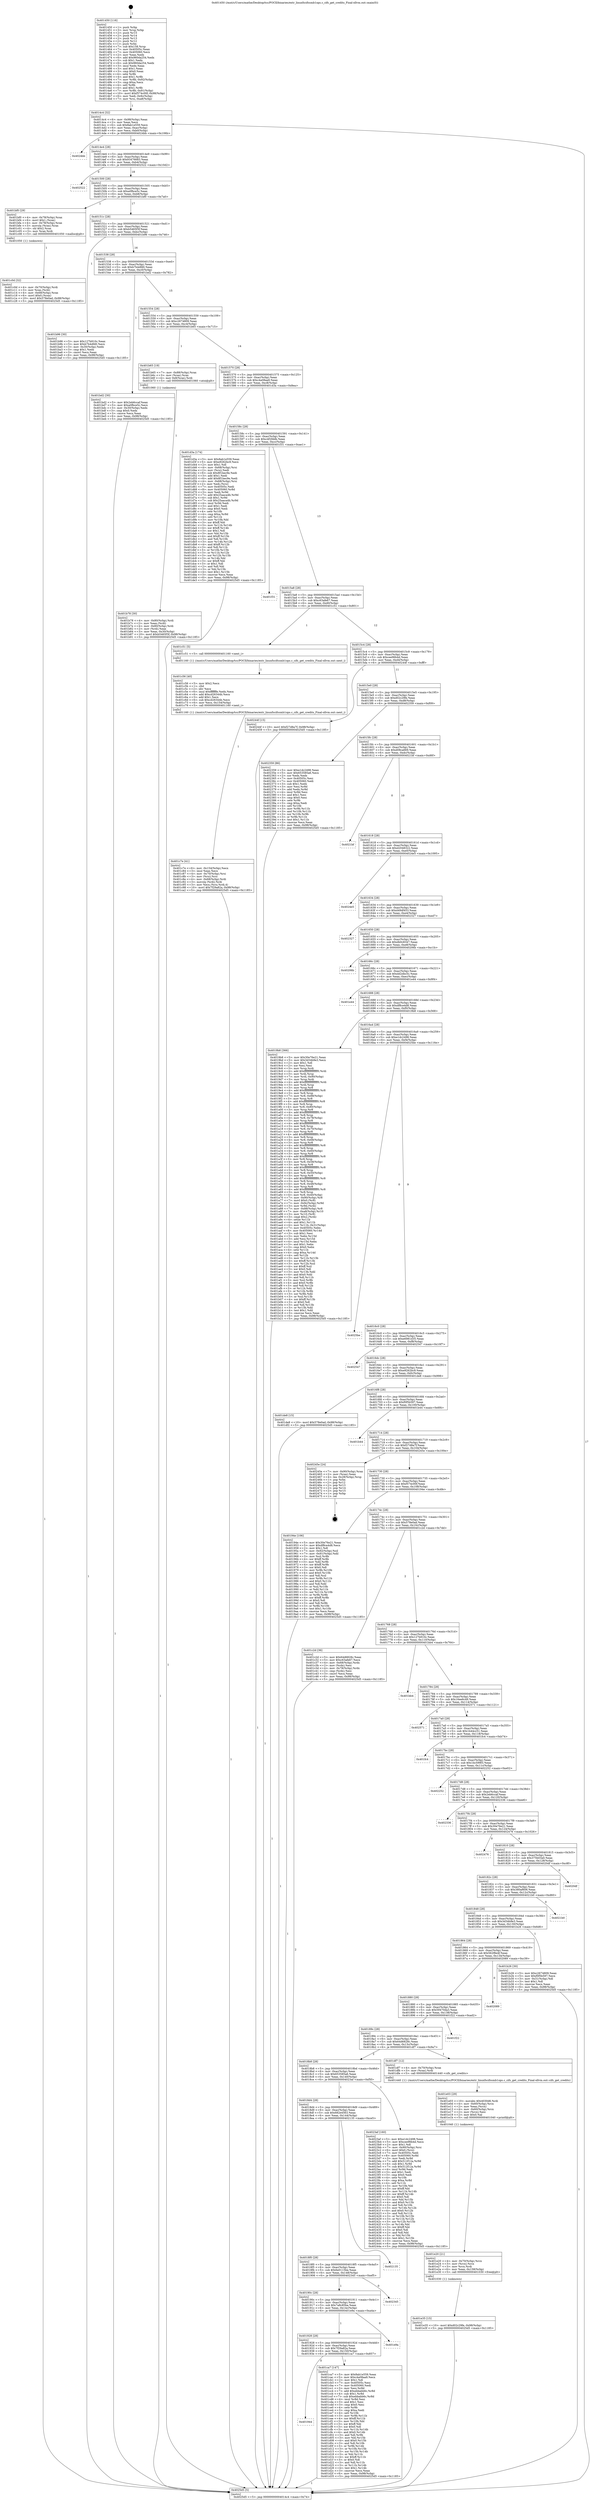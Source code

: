 digraph "0x401450" {
  label = "0x401450 (/mnt/c/Users/mathe/Desktop/tcc/POCII/binaries/extr_linuxfscifssmb1ops.c_cifs_get_credits_Final-ollvm.out::main(0))"
  labelloc = "t"
  node[shape=record]

  Entry [label="",width=0.3,height=0.3,shape=circle,fillcolor=black,style=filled]
  "0x4014c4" [label="{
     0x4014c4 [32]\l
     | [instrs]\l
     &nbsp;&nbsp;0x4014c4 \<+6\>: mov -0x98(%rbp),%eax\l
     &nbsp;&nbsp;0x4014ca \<+2\>: mov %eax,%ecx\l
     &nbsp;&nbsp;0x4014cc \<+6\>: sub $0x8ab1e559,%ecx\l
     &nbsp;&nbsp;0x4014d2 \<+6\>: mov %eax,-0xac(%rbp)\l
     &nbsp;&nbsp;0x4014d8 \<+6\>: mov %ecx,-0xb0(%rbp)\l
     &nbsp;&nbsp;0x4014de \<+6\>: je 00000000004024bb \<main+0x106b\>\l
  }"]
  "0x4024bb" [label="{
     0x4024bb\l
  }", style=dashed]
  "0x4014e4" [label="{
     0x4014e4 [28]\l
     | [instrs]\l
     &nbsp;&nbsp;0x4014e4 \<+5\>: jmp 00000000004014e9 \<main+0x99\>\l
     &nbsp;&nbsp;0x4014e9 \<+6\>: mov -0xac(%rbp),%eax\l
     &nbsp;&nbsp;0x4014ef \<+5\>: sub $0x93476683,%eax\l
     &nbsp;&nbsp;0x4014f4 \<+6\>: mov %eax,-0xb4(%rbp)\l
     &nbsp;&nbsp;0x4014fa \<+6\>: je 0000000000402522 \<main+0x10d2\>\l
  }"]
  Exit [label="",width=0.3,height=0.3,shape=circle,fillcolor=black,style=filled,peripheries=2]
  "0x402522" [label="{
     0x402522\l
  }", style=dashed]
  "0x401500" [label="{
     0x401500 [28]\l
     | [instrs]\l
     &nbsp;&nbsp;0x401500 \<+5\>: jmp 0000000000401505 \<main+0xb5\>\l
     &nbsp;&nbsp;0x401505 \<+6\>: mov -0xac(%rbp),%eax\l
     &nbsp;&nbsp;0x40150b \<+5\>: sub $0xa0fbce5c,%eax\l
     &nbsp;&nbsp;0x401510 \<+6\>: mov %eax,-0xb8(%rbp)\l
     &nbsp;&nbsp;0x401516 \<+6\>: je 0000000000401bf0 \<main+0x7a0\>\l
  }"]
  "0x401e35" [label="{
     0x401e35 [15]\l
     | [instrs]\l
     &nbsp;&nbsp;0x401e35 \<+10\>: movl $0xd02c29fe,-0x98(%rbp)\l
     &nbsp;&nbsp;0x401e3f \<+5\>: jmp 00000000004025d5 \<main+0x1185\>\l
  }"]
  "0x401bf0" [label="{
     0x401bf0 [29]\l
     | [instrs]\l
     &nbsp;&nbsp;0x401bf0 \<+4\>: mov -0x78(%rbp),%rax\l
     &nbsp;&nbsp;0x401bf4 \<+6\>: movl $0x1,(%rax)\l
     &nbsp;&nbsp;0x401bfa \<+4\>: mov -0x78(%rbp),%rax\l
     &nbsp;&nbsp;0x401bfe \<+3\>: movslq (%rax),%rax\l
     &nbsp;&nbsp;0x401c01 \<+4\>: shl $0x2,%rax\l
     &nbsp;&nbsp;0x401c05 \<+3\>: mov %rax,%rdi\l
     &nbsp;&nbsp;0x401c08 \<+5\>: call 0000000000401050 \<malloc@plt\>\l
     | [calls]\l
     &nbsp;&nbsp;0x401050 \{1\} (unknown)\l
  }"]
  "0x40151c" [label="{
     0x40151c [28]\l
     | [instrs]\l
     &nbsp;&nbsp;0x40151c \<+5\>: jmp 0000000000401521 \<main+0xd1\>\l
     &nbsp;&nbsp;0x401521 \<+6\>: mov -0xac(%rbp),%eax\l
     &nbsp;&nbsp;0x401527 \<+5\>: sub $0xb5465f3f,%eax\l
     &nbsp;&nbsp;0x40152c \<+6\>: mov %eax,-0xbc(%rbp)\l
     &nbsp;&nbsp;0x401532 \<+6\>: je 0000000000401b96 \<main+0x746\>\l
  }"]
  "0x401e20" [label="{
     0x401e20 [21]\l
     | [instrs]\l
     &nbsp;&nbsp;0x401e20 \<+4\>: mov -0x70(%rbp),%rcx\l
     &nbsp;&nbsp;0x401e24 \<+3\>: mov (%rcx),%rcx\l
     &nbsp;&nbsp;0x401e27 \<+3\>: mov %rcx,%rdi\l
     &nbsp;&nbsp;0x401e2a \<+6\>: mov %eax,-0x158(%rbp)\l
     &nbsp;&nbsp;0x401e30 \<+5\>: call 0000000000401030 \<free@plt\>\l
     | [calls]\l
     &nbsp;&nbsp;0x401030 \{1\} (unknown)\l
  }"]
  "0x401b96" [label="{
     0x401b96 [30]\l
     | [instrs]\l
     &nbsp;&nbsp;0x401b96 \<+5\>: mov $0x127b910c,%eax\l
     &nbsp;&nbsp;0x401b9b \<+5\>: mov $0xb7b4dfd0,%ecx\l
     &nbsp;&nbsp;0x401ba0 \<+3\>: mov -0x30(%rbp),%edx\l
     &nbsp;&nbsp;0x401ba3 \<+3\>: cmp $0x1,%edx\l
     &nbsp;&nbsp;0x401ba6 \<+3\>: cmovl %ecx,%eax\l
     &nbsp;&nbsp;0x401ba9 \<+6\>: mov %eax,-0x98(%rbp)\l
     &nbsp;&nbsp;0x401baf \<+5\>: jmp 00000000004025d5 \<main+0x1185\>\l
  }"]
  "0x401538" [label="{
     0x401538 [28]\l
     | [instrs]\l
     &nbsp;&nbsp;0x401538 \<+5\>: jmp 000000000040153d \<main+0xed\>\l
     &nbsp;&nbsp;0x40153d \<+6\>: mov -0xac(%rbp),%eax\l
     &nbsp;&nbsp;0x401543 \<+5\>: sub $0xb7b4dfd0,%eax\l
     &nbsp;&nbsp;0x401548 \<+6\>: mov %eax,-0xc0(%rbp)\l
     &nbsp;&nbsp;0x40154e \<+6\>: je 0000000000401bd2 \<main+0x782\>\l
  }"]
  "0x401e03" [label="{
     0x401e03 [29]\l
     | [instrs]\l
     &nbsp;&nbsp;0x401e03 \<+10\>: movabs $0x4030d6,%rdi\l
     &nbsp;&nbsp;0x401e0d \<+4\>: mov -0x60(%rbp),%rcx\l
     &nbsp;&nbsp;0x401e11 \<+2\>: mov %eax,(%rcx)\l
     &nbsp;&nbsp;0x401e13 \<+4\>: mov -0x60(%rbp),%rcx\l
     &nbsp;&nbsp;0x401e17 \<+2\>: mov (%rcx),%esi\l
     &nbsp;&nbsp;0x401e19 \<+2\>: mov $0x0,%al\l
     &nbsp;&nbsp;0x401e1b \<+5\>: call 0000000000401040 \<printf@plt\>\l
     | [calls]\l
     &nbsp;&nbsp;0x401040 \{1\} (unknown)\l
  }"]
  "0x401bd2" [label="{
     0x401bd2 [30]\l
     | [instrs]\l
     &nbsp;&nbsp;0x401bd2 \<+5\>: mov $0x2eb6ccaf,%eax\l
     &nbsp;&nbsp;0x401bd7 \<+5\>: mov $0xa0fbce5c,%ecx\l
     &nbsp;&nbsp;0x401bdc \<+3\>: mov -0x30(%rbp),%edx\l
     &nbsp;&nbsp;0x401bdf \<+3\>: cmp $0x0,%edx\l
     &nbsp;&nbsp;0x401be2 \<+3\>: cmove %ecx,%eax\l
     &nbsp;&nbsp;0x401be5 \<+6\>: mov %eax,-0x98(%rbp)\l
     &nbsp;&nbsp;0x401beb \<+5\>: jmp 00000000004025d5 \<main+0x1185\>\l
  }"]
  "0x401554" [label="{
     0x401554 [28]\l
     | [instrs]\l
     &nbsp;&nbsp;0x401554 \<+5\>: jmp 0000000000401559 \<main+0x109\>\l
     &nbsp;&nbsp;0x401559 \<+6\>: mov -0xac(%rbp),%eax\l
     &nbsp;&nbsp;0x40155f \<+5\>: sub $0xc2674809,%eax\l
     &nbsp;&nbsp;0x401564 \<+6\>: mov %eax,-0xc4(%rbp)\l
     &nbsp;&nbsp;0x40156a \<+6\>: je 0000000000401b65 \<main+0x715\>\l
  }"]
  "0x401944" [label="{
     0x401944\l
  }", style=dashed]
  "0x401b65" [label="{
     0x401b65 [19]\l
     | [instrs]\l
     &nbsp;&nbsp;0x401b65 \<+7\>: mov -0x88(%rbp),%rax\l
     &nbsp;&nbsp;0x401b6c \<+3\>: mov (%rax),%rax\l
     &nbsp;&nbsp;0x401b6f \<+4\>: mov 0x8(%rax),%rdi\l
     &nbsp;&nbsp;0x401b73 \<+5\>: call 0000000000401060 \<atoi@plt\>\l
     | [calls]\l
     &nbsp;&nbsp;0x401060 \{1\} (unknown)\l
  }"]
  "0x401570" [label="{
     0x401570 [28]\l
     | [instrs]\l
     &nbsp;&nbsp;0x401570 \<+5\>: jmp 0000000000401575 \<main+0x125\>\l
     &nbsp;&nbsp;0x401575 \<+6\>: mov -0xac(%rbp),%eax\l
     &nbsp;&nbsp;0x40157b \<+5\>: sub $0xc4a08aa9,%eax\l
     &nbsp;&nbsp;0x401580 \<+6\>: mov %eax,-0xc8(%rbp)\l
     &nbsp;&nbsp;0x401586 \<+6\>: je 0000000000401d3a \<main+0x8ea\>\l
  }"]
  "0x401ca7" [label="{
     0x401ca7 [147]\l
     | [instrs]\l
     &nbsp;&nbsp;0x401ca7 \<+5\>: mov $0x8ab1e559,%eax\l
     &nbsp;&nbsp;0x401cac \<+5\>: mov $0xc4a08aa9,%ecx\l
     &nbsp;&nbsp;0x401cb1 \<+2\>: mov $0x1,%dl\l
     &nbsp;&nbsp;0x401cb3 \<+7\>: mov 0x40505c,%esi\l
     &nbsp;&nbsp;0x401cba \<+7\>: mov 0x405060,%edi\l
     &nbsp;&nbsp;0x401cc1 \<+3\>: mov %esi,%r8d\l
     &nbsp;&nbsp;0x401cc4 \<+7\>: add $0xebbabb6c,%r8d\l
     &nbsp;&nbsp;0x401ccb \<+4\>: sub $0x1,%r8d\l
     &nbsp;&nbsp;0x401ccf \<+7\>: sub $0xebbabb6c,%r8d\l
     &nbsp;&nbsp;0x401cd6 \<+4\>: imul %r8d,%esi\l
     &nbsp;&nbsp;0x401cda \<+3\>: and $0x1,%esi\l
     &nbsp;&nbsp;0x401cdd \<+3\>: cmp $0x0,%esi\l
     &nbsp;&nbsp;0x401ce0 \<+4\>: sete %r9b\l
     &nbsp;&nbsp;0x401ce4 \<+3\>: cmp $0xa,%edi\l
     &nbsp;&nbsp;0x401ce7 \<+4\>: setl %r10b\l
     &nbsp;&nbsp;0x401ceb \<+3\>: mov %r9b,%r11b\l
     &nbsp;&nbsp;0x401cee \<+4\>: xor $0xff,%r11b\l
     &nbsp;&nbsp;0x401cf2 \<+3\>: mov %r10b,%bl\l
     &nbsp;&nbsp;0x401cf5 \<+3\>: xor $0xff,%bl\l
     &nbsp;&nbsp;0x401cf8 \<+3\>: xor $0x0,%dl\l
     &nbsp;&nbsp;0x401cfb \<+3\>: mov %r11b,%r14b\l
     &nbsp;&nbsp;0x401cfe \<+4\>: and $0x0,%r14b\l
     &nbsp;&nbsp;0x401d02 \<+3\>: and %dl,%r9b\l
     &nbsp;&nbsp;0x401d05 \<+3\>: mov %bl,%r15b\l
     &nbsp;&nbsp;0x401d08 \<+4\>: and $0x0,%r15b\l
     &nbsp;&nbsp;0x401d0c \<+3\>: and %dl,%r10b\l
     &nbsp;&nbsp;0x401d0f \<+3\>: or %r9b,%r14b\l
     &nbsp;&nbsp;0x401d12 \<+3\>: or %r10b,%r15b\l
     &nbsp;&nbsp;0x401d15 \<+3\>: xor %r15b,%r14b\l
     &nbsp;&nbsp;0x401d18 \<+3\>: or %bl,%r11b\l
     &nbsp;&nbsp;0x401d1b \<+4\>: xor $0xff,%r11b\l
     &nbsp;&nbsp;0x401d1f \<+3\>: or $0x0,%dl\l
     &nbsp;&nbsp;0x401d22 \<+3\>: and %dl,%r11b\l
     &nbsp;&nbsp;0x401d25 \<+3\>: or %r11b,%r14b\l
     &nbsp;&nbsp;0x401d28 \<+4\>: test $0x1,%r14b\l
     &nbsp;&nbsp;0x401d2c \<+3\>: cmovne %ecx,%eax\l
     &nbsp;&nbsp;0x401d2f \<+6\>: mov %eax,-0x98(%rbp)\l
     &nbsp;&nbsp;0x401d35 \<+5\>: jmp 00000000004025d5 \<main+0x1185\>\l
  }"]
  "0x401d3a" [label="{
     0x401d3a [174]\l
     | [instrs]\l
     &nbsp;&nbsp;0x401d3a \<+5\>: mov $0x8ab1e559,%eax\l
     &nbsp;&nbsp;0x401d3f \<+5\>: mov $0xe9262bc9,%ecx\l
     &nbsp;&nbsp;0x401d44 \<+2\>: mov $0x1,%dl\l
     &nbsp;&nbsp;0x401d46 \<+4\>: mov -0x68(%rbp),%rsi\l
     &nbsp;&nbsp;0x401d4a \<+2\>: mov (%rsi),%edi\l
     &nbsp;&nbsp;0x401d4c \<+6\>: sub $0x8f1bec9e,%edi\l
     &nbsp;&nbsp;0x401d52 \<+3\>: add $0x1,%edi\l
     &nbsp;&nbsp;0x401d55 \<+6\>: add $0x8f1bec9e,%edi\l
     &nbsp;&nbsp;0x401d5b \<+4\>: mov -0x68(%rbp),%rsi\l
     &nbsp;&nbsp;0x401d5f \<+2\>: mov %edi,(%rsi)\l
     &nbsp;&nbsp;0x401d61 \<+7\>: mov 0x40505c,%edi\l
     &nbsp;&nbsp;0x401d68 \<+8\>: mov 0x405060,%r8d\l
     &nbsp;&nbsp;0x401d70 \<+3\>: mov %edi,%r9d\l
     &nbsp;&nbsp;0x401d73 \<+7\>: add $0x25aaca4b,%r9d\l
     &nbsp;&nbsp;0x401d7a \<+4\>: sub $0x1,%r9d\l
     &nbsp;&nbsp;0x401d7e \<+7\>: sub $0x25aaca4b,%r9d\l
     &nbsp;&nbsp;0x401d85 \<+4\>: imul %r9d,%edi\l
     &nbsp;&nbsp;0x401d89 \<+3\>: and $0x1,%edi\l
     &nbsp;&nbsp;0x401d8c \<+3\>: cmp $0x0,%edi\l
     &nbsp;&nbsp;0x401d8f \<+4\>: sete %r10b\l
     &nbsp;&nbsp;0x401d93 \<+4\>: cmp $0xa,%r8d\l
     &nbsp;&nbsp;0x401d97 \<+4\>: setl %r11b\l
     &nbsp;&nbsp;0x401d9b \<+3\>: mov %r10b,%bl\l
     &nbsp;&nbsp;0x401d9e \<+3\>: xor $0xff,%bl\l
     &nbsp;&nbsp;0x401da1 \<+3\>: mov %r11b,%r14b\l
     &nbsp;&nbsp;0x401da4 \<+4\>: xor $0xff,%r14b\l
     &nbsp;&nbsp;0x401da8 \<+3\>: xor $0x1,%dl\l
     &nbsp;&nbsp;0x401dab \<+3\>: mov %bl,%r15b\l
     &nbsp;&nbsp;0x401dae \<+4\>: and $0xff,%r15b\l
     &nbsp;&nbsp;0x401db2 \<+3\>: and %dl,%r10b\l
     &nbsp;&nbsp;0x401db5 \<+3\>: mov %r14b,%r12b\l
     &nbsp;&nbsp;0x401db8 \<+4\>: and $0xff,%r12b\l
     &nbsp;&nbsp;0x401dbc \<+3\>: and %dl,%r11b\l
     &nbsp;&nbsp;0x401dbf \<+3\>: or %r10b,%r15b\l
     &nbsp;&nbsp;0x401dc2 \<+3\>: or %r11b,%r12b\l
     &nbsp;&nbsp;0x401dc5 \<+3\>: xor %r12b,%r15b\l
     &nbsp;&nbsp;0x401dc8 \<+3\>: or %r14b,%bl\l
     &nbsp;&nbsp;0x401dcb \<+3\>: xor $0xff,%bl\l
     &nbsp;&nbsp;0x401dce \<+3\>: or $0x1,%dl\l
     &nbsp;&nbsp;0x401dd1 \<+2\>: and %dl,%bl\l
     &nbsp;&nbsp;0x401dd3 \<+3\>: or %bl,%r15b\l
     &nbsp;&nbsp;0x401dd6 \<+4\>: test $0x1,%r15b\l
     &nbsp;&nbsp;0x401dda \<+3\>: cmovne %ecx,%eax\l
     &nbsp;&nbsp;0x401ddd \<+6\>: mov %eax,-0x98(%rbp)\l
     &nbsp;&nbsp;0x401de3 \<+5\>: jmp 00000000004025d5 \<main+0x1185\>\l
  }"]
  "0x40158c" [label="{
     0x40158c [28]\l
     | [instrs]\l
     &nbsp;&nbsp;0x40158c \<+5\>: jmp 0000000000401591 \<main+0x141\>\l
     &nbsp;&nbsp;0x401591 \<+6\>: mov -0xac(%rbp),%eax\l
     &nbsp;&nbsp;0x401597 \<+5\>: sub $0xc4f2fddb,%eax\l
     &nbsp;&nbsp;0x40159c \<+6\>: mov %eax,-0xcc(%rbp)\l
     &nbsp;&nbsp;0x4015a2 \<+6\>: je 0000000000401f31 \<main+0xae1\>\l
  }"]
  "0x401928" [label="{
     0x401928 [28]\l
     | [instrs]\l
     &nbsp;&nbsp;0x401928 \<+5\>: jmp 000000000040192d \<main+0x4dd\>\l
     &nbsp;&nbsp;0x40192d \<+6\>: mov -0xac(%rbp),%eax\l
     &nbsp;&nbsp;0x401933 \<+5\>: sub $0x7f29a82a,%eax\l
     &nbsp;&nbsp;0x401938 \<+6\>: mov %eax,-0x150(%rbp)\l
     &nbsp;&nbsp;0x40193e \<+6\>: je 0000000000401ca7 \<main+0x857\>\l
  }"]
  "0x401f31" [label="{
     0x401f31\l
  }", style=dashed]
  "0x4015a8" [label="{
     0x4015a8 [28]\l
     | [instrs]\l
     &nbsp;&nbsp;0x4015a8 \<+5\>: jmp 00000000004015ad \<main+0x15d\>\l
     &nbsp;&nbsp;0x4015ad \<+6\>: mov -0xac(%rbp),%eax\l
     &nbsp;&nbsp;0x4015b3 \<+5\>: sub $0xc63afe67,%eax\l
     &nbsp;&nbsp;0x4015b8 \<+6\>: mov %eax,-0xd0(%rbp)\l
     &nbsp;&nbsp;0x4015be \<+6\>: je 0000000000401c51 \<main+0x801\>\l
  }"]
  "0x401e9a" [label="{
     0x401e9a\l
  }", style=dashed]
  "0x401c51" [label="{
     0x401c51 [5]\l
     | [instrs]\l
     &nbsp;&nbsp;0x401c51 \<+5\>: call 0000000000401160 \<next_i\>\l
     | [calls]\l
     &nbsp;&nbsp;0x401160 \{1\} (/mnt/c/Users/mathe/Desktop/tcc/POCII/binaries/extr_linuxfscifssmb1ops.c_cifs_get_credits_Final-ollvm.out::next_i)\l
  }"]
  "0x4015c4" [label="{
     0x4015c4 [28]\l
     | [instrs]\l
     &nbsp;&nbsp;0x4015c4 \<+5\>: jmp 00000000004015c9 \<main+0x179\>\l
     &nbsp;&nbsp;0x4015c9 \<+6\>: mov -0xac(%rbp),%eax\l
     &nbsp;&nbsp;0x4015cf \<+5\>: sub $0xcee96b4d,%eax\l
     &nbsp;&nbsp;0x4015d4 \<+6\>: mov %eax,-0xd4(%rbp)\l
     &nbsp;&nbsp;0x4015da \<+6\>: je 000000000040244f \<main+0xfff\>\l
  }"]
  "0x40190c" [label="{
     0x40190c [28]\l
     | [instrs]\l
     &nbsp;&nbsp;0x40190c \<+5\>: jmp 0000000000401911 \<main+0x4c1\>\l
     &nbsp;&nbsp;0x401911 \<+6\>: mov -0xac(%rbp),%eax\l
     &nbsp;&nbsp;0x401917 \<+5\>: sub $0x7a8c85ba,%eax\l
     &nbsp;&nbsp;0x40191c \<+6\>: mov %eax,-0x14c(%rbp)\l
     &nbsp;&nbsp;0x401922 \<+6\>: je 0000000000401e9a \<main+0xa4a\>\l
  }"]
  "0x40244f" [label="{
     0x40244f [15]\l
     | [instrs]\l
     &nbsp;&nbsp;0x40244f \<+10\>: movl $0xf27d8a7f,-0x98(%rbp)\l
     &nbsp;&nbsp;0x402459 \<+5\>: jmp 00000000004025d5 \<main+0x1185\>\l
  }"]
  "0x4015e0" [label="{
     0x4015e0 [28]\l
     | [instrs]\l
     &nbsp;&nbsp;0x4015e0 \<+5\>: jmp 00000000004015e5 \<main+0x195\>\l
     &nbsp;&nbsp;0x4015e5 \<+6\>: mov -0xac(%rbp),%eax\l
     &nbsp;&nbsp;0x4015eb \<+5\>: sub $0xd02c29fe,%eax\l
     &nbsp;&nbsp;0x4015f0 \<+6\>: mov %eax,-0xd8(%rbp)\l
     &nbsp;&nbsp;0x4015f6 \<+6\>: je 0000000000402359 \<main+0xf09\>\l
  }"]
  "0x402345" [label="{
     0x402345\l
  }", style=dashed]
  "0x402359" [label="{
     0x402359 [86]\l
     | [instrs]\l
     &nbsp;&nbsp;0x402359 \<+5\>: mov $0xe1dc2498,%eax\l
     &nbsp;&nbsp;0x40235e \<+5\>: mov $0x653585a6,%ecx\l
     &nbsp;&nbsp;0x402363 \<+2\>: xor %edx,%edx\l
     &nbsp;&nbsp;0x402365 \<+7\>: mov 0x40505c,%esi\l
     &nbsp;&nbsp;0x40236c \<+7\>: mov 0x405060,%edi\l
     &nbsp;&nbsp;0x402373 \<+3\>: sub $0x1,%edx\l
     &nbsp;&nbsp;0x402376 \<+3\>: mov %esi,%r8d\l
     &nbsp;&nbsp;0x402379 \<+3\>: add %edx,%r8d\l
     &nbsp;&nbsp;0x40237c \<+4\>: imul %r8d,%esi\l
     &nbsp;&nbsp;0x402380 \<+3\>: and $0x1,%esi\l
     &nbsp;&nbsp;0x402383 \<+3\>: cmp $0x0,%esi\l
     &nbsp;&nbsp;0x402386 \<+4\>: sete %r9b\l
     &nbsp;&nbsp;0x40238a \<+3\>: cmp $0xa,%edi\l
     &nbsp;&nbsp;0x40238d \<+4\>: setl %r10b\l
     &nbsp;&nbsp;0x402391 \<+3\>: mov %r9b,%r11b\l
     &nbsp;&nbsp;0x402394 \<+3\>: and %r10b,%r11b\l
     &nbsp;&nbsp;0x402397 \<+3\>: xor %r10b,%r9b\l
     &nbsp;&nbsp;0x40239a \<+3\>: or %r9b,%r11b\l
     &nbsp;&nbsp;0x40239d \<+4\>: test $0x1,%r11b\l
     &nbsp;&nbsp;0x4023a1 \<+3\>: cmovne %ecx,%eax\l
     &nbsp;&nbsp;0x4023a4 \<+6\>: mov %eax,-0x98(%rbp)\l
     &nbsp;&nbsp;0x4023aa \<+5\>: jmp 00000000004025d5 \<main+0x1185\>\l
  }"]
  "0x4015fc" [label="{
     0x4015fc [28]\l
     | [instrs]\l
     &nbsp;&nbsp;0x4015fc \<+5\>: jmp 0000000000401601 \<main+0x1b1\>\l
     &nbsp;&nbsp;0x401601 \<+6\>: mov -0xac(%rbp),%eax\l
     &nbsp;&nbsp;0x401607 \<+5\>: sub $0xd08ca669,%eax\l
     &nbsp;&nbsp;0x40160c \<+6\>: mov %eax,-0xdc(%rbp)\l
     &nbsp;&nbsp;0x401612 \<+6\>: je 00000000004021bf \<main+0xd6f\>\l
  }"]
  "0x4018f0" [label="{
     0x4018f0 [28]\l
     | [instrs]\l
     &nbsp;&nbsp;0x4018f0 \<+5\>: jmp 00000000004018f5 \<main+0x4a5\>\l
     &nbsp;&nbsp;0x4018f5 \<+6\>: mov -0xac(%rbp),%eax\l
     &nbsp;&nbsp;0x4018fb \<+5\>: sub $0x6e0115be,%eax\l
     &nbsp;&nbsp;0x401900 \<+6\>: mov %eax,-0x148(%rbp)\l
     &nbsp;&nbsp;0x401906 \<+6\>: je 0000000000402345 \<main+0xef5\>\l
  }"]
  "0x4021bf" [label="{
     0x4021bf\l
  }", style=dashed]
  "0x401618" [label="{
     0x401618 [28]\l
     | [instrs]\l
     &nbsp;&nbsp;0x401618 \<+5\>: jmp 000000000040161d \<main+0x1cd\>\l
     &nbsp;&nbsp;0x40161d \<+6\>: mov -0xac(%rbp),%eax\l
     &nbsp;&nbsp;0x401623 \<+5\>: sub $0xd2048322,%eax\l
     &nbsp;&nbsp;0x401628 \<+6\>: mov %eax,-0xe0(%rbp)\l
     &nbsp;&nbsp;0x40162e \<+6\>: je 00000000004024e5 \<main+0x1095\>\l
  }"]
  "0x402135" [label="{
     0x402135\l
  }", style=dashed]
  "0x4024e5" [label="{
     0x4024e5\l
  }", style=dashed]
  "0x401634" [label="{
     0x401634 [28]\l
     | [instrs]\l
     &nbsp;&nbsp;0x401634 \<+5\>: jmp 0000000000401639 \<main+0x1e9\>\l
     &nbsp;&nbsp;0x401639 \<+6\>: mov -0xac(%rbp),%eax\l
     &nbsp;&nbsp;0x40163f \<+5\>: sub $0xd49df453,%eax\l
     &nbsp;&nbsp;0x401644 \<+6\>: mov %eax,-0xe4(%rbp)\l
     &nbsp;&nbsp;0x40164a \<+6\>: je 0000000000402327 \<main+0xed7\>\l
  }"]
  "0x4018d4" [label="{
     0x4018d4 [28]\l
     | [instrs]\l
     &nbsp;&nbsp;0x4018d4 \<+5\>: jmp 00000000004018d9 \<main+0x489\>\l
     &nbsp;&nbsp;0x4018d9 \<+6\>: mov -0xac(%rbp),%eax\l
     &nbsp;&nbsp;0x4018df \<+5\>: sub $0x682e4563,%eax\l
     &nbsp;&nbsp;0x4018e4 \<+6\>: mov %eax,-0x144(%rbp)\l
     &nbsp;&nbsp;0x4018ea \<+6\>: je 0000000000402135 \<main+0xce5\>\l
  }"]
  "0x402327" [label="{
     0x402327\l
  }", style=dashed]
  "0x401650" [label="{
     0x401650 [28]\l
     | [instrs]\l
     &nbsp;&nbsp;0x401650 \<+5\>: jmp 0000000000401655 \<main+0x205\>\l
     &nbsp;&nbsp;0x401655 \<+6\>: mov -0xac(%rbp),%eax\l
     &nbsp;&nbsp;0x40165b \<+5\>: sub $0xdb0c8347,%eax\l
     &nbsp;&nbsp;0x401660 \<+6\>: mov %eax,-0xe8(%rbp)\l
     &nbsp;&nbsp;0x401666 \<+6\>: je 000000000040206b \<main+0xc1b\>\l
  }"]
  "0x4023af" [label="{
     0x4023af [160]\l
     | [instrs]\l
     &nbsp;&nbsp;0x4023af \<+5\>: mov $0xe1dc2498,%eax\l
     &nbsp;&nbsp;0x4023b4 \<+5\>: mov $0xcee96b4d,%ecx\l
     &nbsp;&nbsp;0x4023b9 \<+2\>: mov $0x1,%dl\l
     &nbsp;&nbsp;0x4023bb \<+7\>: mov -0x90(%rbp),%rsi\l
     &nbsp;&nbsp;0x4023c2 \<+6\>: movl $0x0,(%rsi)\l
     &nbsp;&nbsp;0x4023c8 \<+7\>: mov 0x40505c,%edi\l
     &nbsp;&nbsp;0x4023cf \<+8\>: mov 0x405060,%r8d\l
     &nbsp;&nbsp;0x4023d7 \<+3\>: mov %edi,%r9d\l
     &nbsp;&nbsp;0x4023da \<+7\>: add $0x512f12a,%r9d\l
     &nbsp;&nbsp;0x4023e1 \<+4\>: sub $0x1,%r9d\l
     &nbsp;&nbsp;0x4023e5 \<+7\>: sub $0x512f12a,%r9d\l
     &nbsp;&nbsp;0x4023ec \<+4\>: imul %r9d,%edi\l
     &nbsp;&nbsp;0x4023f0 \<+3\>: and $0x1,%edi\l
     &nbsp;&nbsp;0x4023f3 \<+3\>: cmp $0x0,%edi\l
     &nbsp;&nbsp;0x4023f6 \<+4\>: sete %r10b\l
     &nbsp;&nbsp;0x4023fa \<+4\>: cmp $0xa,%r8d\l
     &nbsp;&nbsp;0x4023fe \<+4\>: setl %r11b\l
     &nbsp;&nbsp;0x402402 \<+3\>: mov %r10b,%bl\l
     &nbsp;&nbsp;0x402405 \<+3\>: xor $0xff,%bl\l
     &nbsp;&nbsp;0x402408 \<+3\>: mov %r11b,%r14b\l
     &nbsp;&nbsp;0x40240b \<+4\>: xor $0xff,%r14b\l
     &nbsp;&nbsp;0x40240f \<+3\>: xor $0x0,%dl\l
     &nbsp;&nbsp;0x402412 \<+3\>: mov %bl,%r15b\l
     &nbsp;&nbsp;0x402415 \<+4\>: and $0x0,%r15b\l
     &nbsp;&nbsp;0x402419 \<+3\>: and %dl,%r10b\l
     &nbsp;&nbsp;0x40241c \<+3\>: mov %r14b,%r12b\l
     &nbsp;&nbsp;0x40241f \<+4\>: and $0x0,%r12b\l
     &nbsp;&nbsp;0x402423 \<+3\>: and %dl,%r11b\l
     &nbsp;&nbsp;0x402426 \<+3\>: or %r10b,%r15b\l
     &nbsp;&nbsp;0x402429 \<+3\>: or %r11b,%r12b\l
     &nbsp;&nbsp;0x40242c \<+3\>: xor %r12b,%r15b\l
     &nbsp;&nbsp;0x40242f \<+3\>: or %r14b,%bl\l
     &nbsp;&nbsp;0x402432 \<+3\>: xor $0xff,%bl\l
     &nbsp;&nbsp;0x402435 \<+3\>: or $0x0,%dl\l
     &nbsp;&nbsp;0x402438 \<+2\>: and %dl,%bl\l
     &nbsp;&nbsp;0x40243a \<+3\>: or %bl,%r15b\l
     &nbsp;&nbsp;0x40243d \<+4\>: test $0x1,%r15b\l
     &nbsp;&nbsp;0x402441 \<+3\>: cmovne %ecx,%eax\l
     &nbsp;&nbsp;0x402444 \<+6\>: mov %eax,-0x98(%rbp)\l
     &nbsp;&nbsp;0x40244a \<+5\>: jmp 00000000004025d5 \<main+0x1185\>\l
  }"]
  "0x40206b" [label="{
     0x40206b\l
  }", style=dashed]
  "0x40166c" [label="{
     0x40166c [28]\l
     | [instrs]\l
     &nbsp;&nbsp;0x40166c \<+5\>: jmp 0000000000401671 \<main+0x221\>\l
     &nbsp;&nbsp;0x401671 \<+6\>: mov -0xac(%rbp),%eax\l
     &nbsp;&nbsp;0x401677 \<+5\>: sub $0xdd2dbc5c,%eax\l
     &nbsp;&nbsp;0x40167c \<+6\>: mov %eax,-0xec(%rbp)\l
     &nbsp;&nbsp;0x401682 \<+6\>: je 0000000000401e44 \<main+0x9f4\>\l
  }"]
  "0x4018b8" [label="{
     0x4018b8 [28]\l
     | [instrs]\l
     &nbsp;&nbsp;0x4018b8 \<+5\>: jmp 00000000004018bd \<main+0x46d\>\l
     &nbsp;&nbsp;0x4018bd \<+6\>: mov -0xac(%rbp),%eax\l
     &nbsp;&nbsp;0x4018c3 \<+5\>: sub $0x653585a6,%eax\l
     &nbsp;&nbsp;0x4018c8 \<+6\>: mov %eax,-0x140(%rbp)\l
     &nbsp;&nbsp;0x4018ce \<+6\>: je 00000000004023af \<main+0xf5f\>\l
  }"]
  "0x401e44" [label="{
     0x401e44\l
  }", style=dashed]
  "0x401688" [label="{
     0x401688 [28]\l
     | [instrs]\l
     &nbsp;&nbsp;0x401688 \<+5\>: jmp 000000000040168d \<main+0x23d\>\l
     &nbsp;&nbsp;0x40168d \<+6\>: mov -0xac(%rbp),%eax\l
     &nbsp;&nbsp;0x401693 \<+5\>: sub $0xdf8ce4d8,%eax\l
     &nbsp;&nbsp;0x401698 \<+6\>: mov %eax,-0xf0(%rbp)\l
     &nbsp;&nbsp;0x40169e \<+6\>: je 00000000004019b8 \<main+0x568\>\l
  }"]
  "0x401df7" [label="{
     0x401df7 [12]\l
     | [instrs]\l
     &nbsp;&nbsp;0x401df7 \<+4\>: mov -0x70(%rbp),%rax\l
     &nbsp;&nbsp;0x401dfb \<+3\>: mov (%rax),%rdi\l
     &nbsp;&nbsp;0x401dfe \<+5\>: call 0000000000401440 \<cifs_get_credits\>\l
     | [calls]\l
     &nbsp;&nbsp;0x401440 \{1\} (/mnt/c/Users/mathe/Desktop/tcc/POCII/binaries/extr_linuxfscifssmb1ops.c_cifs_get_credits_Final-ollvm.out::cifs_get_credits)\l
  }"]
  "0x4019b8" [label="{
     0x4019b8 [366]\l
     | [instrs]\l
     &nbsp;&nbsp;0x4019b8 \<+5\>: mov $0x30e76e21,%eax\l
     &nbsp;&nbsp;0x4019bd \<+5\>: mov $0x3d34b9e3,%ecx\l
     &nbsp;&nbsp;0x4019c2 \<+2\>: mov $0x1,%dl\l
     &nbsp;&nbsp;0x4019c4 \<+2\>: xor %esi,%esi\l
     &nbsp;&nbsp;0x4019c6 \<+3\>: mov %rsp,%rdi\l
     &nbsp;&nbsp;0x4019c9 \<+4\>: add $0xfffffffffffffff0,%rdi\l
     &nbsp;&nbsp;0x4019cd \<+3\>: mov %rdi,%rsp\l
     &nbsp;&nbsp;0x4019d0 \<+7\>: mov %rdi,-0x90(%rbp)\l
     &nbsp;&nbsp;0x4019d7 \<+3\>: mov %rsp,%rdi\l
     &nbsp;&nbsp;0x4019da \<+4\>: add $0xfffffffffffffff0,%rdi\l
     &nbsp;&nbsp;0x4019de \<+3\>: mov %rdi,%rsp\l
     &nbsp;&nbsp;0x4019e1 \<+3\>: mov %rsp,%r8\l
     &nbsp;&nbsp;0x4019e4 \<+4\>: add $0xfffffffffffffff0,%r8\l
     &nbsp;&nbsp;0x4019e8 \<+3\>: mov %r8,%rsp\l
     &nbsp;&nbsp;0x4019eb \<+7\>: mov %r8,-0x88(%rbp)\l
     &nbsp;&nbsp;0x4019f2 \<+3\>: mov %rsp,%r8\l
     &nbsp;&nbsp;0x4019f5 \<+4\>: add $0xfffffffffffffff0,%r8\l
     &nbsp;&nbsp;0x4019f9 \<+3\>: mov %r8,%rsp\l
     &nbsp;&nbsp;0x4019fc \<+4\>: mov %r8,-0x80(%rbp)\l
     &nbsp;&nbsp;0x401a00 \<+3\>: mov %rsp,%r8\l
     &nbsp;&nbsp;0x401a03 \<+4\>: add $0xfffffffffffffff0,%r8\l
     &nbsp;&nbsp;0x401a07 \<+3\>: mov %r8,%rsp\l
     &nbsp;&nbsp;0x401a0a \<+4\>: mov %r8,-0x78(%rbp)\l
     &nbsp;&nbsp;0x401a0e \<+3\>: mov %rsp,%r8\l
     &nbsp;&nbsp;0x401a11 \<+4\>: add $0xfffffffffffffff0,%r8\l
     &nbsp;&nbsp;0x401a15 \<+3\>: mov %r8,%rsp\l
     &nbsp;&nbsp;0x401a18 \<+4\>: mov %r8,-0x70(%rbp)\l
     &nbsp;&nbsp;0x401a1c \<+3\>: mov %rsp,%r8\l
     &nbsp;&nbsp;0x401a1f \<+4\>: add $0xfffffffffffffff0,%r8\l
     &nbsp;&nbsp;0x401a23 \<+3\>: mov %r8,%rsp\l
     &nbsp;&nbsp;0x401a26 \<+4\>: mov %r8,-0x68(%rbp)\l
     &nbsp;&nbsp;0x401a2a \<+3\>: mov %rsp,%r8\l
     &nbsp;&nbsp;0x401a2d \<+4\>: add $0xfffffffffffffff0,%r8\l
     &nbsp;&nbsp;0x401a31 \<+3\>: mov %r8,%rsp\l
     &nbsp;&nbsp;0x401a34 \<+4\>: mov %r8,-0x60(%rbp)\l
     &nbsp;&nbsp;0x401a38 \<+3\>: mov %rsp,%r8\l
     &nbsp;&nbsp;0x401a3b \<+4\>: add $0xfffffffffffffff0,%r8\l
     &nbsp;&nbsp;0x401a3f \<+3\>: mov %r8,%rsp\l
     &nbsp;&nbsp;0x401a42 \<+4\>: mov %r8,-0x58(%rbp)\l
     &nbsp;&nbsp;0x401a46 \<+3\>: mov %rsp,%r8\l
     &nbsp;&nbsp;0x401a49 \<+4\>: add $0xfffffffffffffff0,%r8\l
     &nbsp;&nbsp;0x401a4d \<+3\>: mov %r8,%rsp\l
     &nbsp;&nbsp;0x401a50 \<+4\>: mov %r8,-0x50(%rbp)\l
     &nbsp;&nbsp;0x401a54 \<+3\>: mov %rsp,%r8\l
     &nbsp;&nbsp;0x401a57 \<+4\>: add $0xfffffffffffffff0,%r8\l
     &nbsp;&nbsp;0x401a5b \<+3\>: mov %r8,%rsp\l
     &nbsp;&nbsp;0x401a5e \<+4\>: mov %r8,-0x48(%rbp)\l
     &nbsp;&nbsp;0x401a62 \<+3\>: mov %rsp,%r8\l
     &nbsp;&nbsp;0x401a65 \<+4\>: add $0xfffffffffffffff0,%r8\l
     &nbsp;&nbsp;0x401a69 \<+3\>: mov %r8,%rsp\l
     &nbsp;&nbsp;0x401a6c \<+4\>: mov %r8,-0x40(%rbp)\l
     &nbsp;&nbsp;0x401a70 \<+7\>: mov -0x90(%rbp),%r8\l
     &nbsp;&nbsp;0x401a77 \<+7\>: movl $0x0,(%r8)\l
     &nbsp;&nbsp;0x401a7e \<+7\>: mov -0x9c(%rbp),%r9d\l
     &nbsp;&nbsp;0x401a85 \<+3\>: mov %r9d,(%rdi)\l
     &nbsp;&nbsp;0x401a88 \<+7\>: mov -0x88(%rbp),%r8\l
     &nbsp;&nbsp;0x401a8f \<+7\>: mov -0xa8(%rbp),%r10\l
     &nbsp;&nbsp;0x401a96 \<+3\>: mov %r10,(%r8)\l
     &nbsp;&nbsp;0x401a99 \<+3\>: cmpl $0x2,(%rdi)\l
     &nbsp;&nbsp;0x401a9c \<+4\>: setne %r11b\l
     &nbsp;&nbsp;0x401aa0 \<+4\>: and $0x1,%r11b\l
     &nbsp;&nbsp;0x401aa4 \<+4\>: mov %r11b,-0x31(%rbp)\l
     &nbsp;&nbsp;0x401aa8 \<+7\>: mov 0x40505c,%ebx\l
     &nbsp;&nbsp;0x401aaf \<+8\>: mov 0x405060,%r14d\l
     &nbsp;&nbsp;0x401ab7 \<+3\>: sub $0x1,%esi\l
     &nbsp;&nbsp;0x401aba \<+3\>: mov %ebx,%r15d\l
     &nbsp;&nbsp;0x401abd \<+3\>: add %esi,%r15d\l
     &nbsp;&nbsp;0x401ac0 \<+4\>: imul %r15d,%ebx\l
     &nbsp;&nbsp;0x401ac4 \<+3\>: and $0x1,%ebx\l
     &nbsp;&nbsp;0x401ac7 \<+3\>: cmp $0x0,%ebx\l
     &nbsp;&nbsp;0x401aca \<+4\>: sete %r11b\l
     &nbsp;&nbsp;0x401ace \<+4\>: cmp $0xa,%r14d\l
     &nbsp;&nbsp;0x401ad2 \<+4\>: setl %r12b\l
     &nbsp;&nbsp;0x401ad6 \<+3\>: mov %r11b,%r13b\l
     &nbsp;&nbsp;0x401ad9 \<+4\>: xor $0xff,%r13b\l
     &nbsp;&nbsp;0x401add \<+3\>: mov %r12b,%sil\l
     &nbsp;&nbsp;0x401ae0 \<+4\>: xor $0xff,%sil\l
     &nbsp;&nbsp;0x401ae4 \<+3\>: xor $0x0,%dl\l
     &nbsp;&nbsp;0x401ae7 \<+3\>: mov %r13b,%dil\l
     &nbsp;&nbsp;0x401aea \<+4\>: and $0x0,%dil\l
     &nbsp;&nbsp;0x401aee \<+3\>: and %dl,%r11b\l
     &nbsp;&nbsp;0x401af1 \<+3\>: mov %sil,%r8b\l
     &nbsp;&nbsp;0x401af4 \<+4\>: and $0x0,%r8b\l
     &nbsp;&nbsp;0x401af8 \<+3\>: and %dl,%r12b\l
     &nbsp;&nbsp;0x401afb \<+3\>: or %r11b,%dil\l
     &nbsp;&nbsp;0x401afe \<+3\>: or %r12b,%r8b\l
     &nbsp;&nbsp;0x401b01 \<+3\>: xor %r8b,%dil\l
     &nbsp;&nbsp;0x401b04 \<+3\>: or %sil,%r13b\l
     &nbsp;&nbsp;0x401b07 \<+4\>: xor $0xff,%r13b\l
     &nbsp;&nbsp;0x401b0b \<+3\>: or $0x0,%dl\l
     &nbsp;&nbsp;0x401b0e \<+3\>: and %dl,%r13b\l
     &nbsp;&nbsp;0x401b11 \<+3\>: or %r13b,%dil\l
     &nbsp;&nbsp;0x401b14 \<+4\>: test $0x1,%dil\l
     &nbsp;&nbsp;0x401b18 \<+3\>: cmovne %ecx,%eax\l
     &nbsp;&nbsp;0x401b1b \<+6\>: mov %eax,-0x98(%rbp)\l
     &nbsp;&nbsp;0x401b21 \<+5\>: jmp 00000000004025d5 \<main+0x1185\>\l
  }"]
  "0x4016a4" [label="{
     0x4016a4 [28]\l
     | [instrs]\l
     &nbsp;&nbsp;0x4016a4 \<+5\>: jmp 00000000004016a9 \<main+0x259\>\l
     &nbsp;&nbsp;0x4016a9 \<+6\>: mov -0xac(%rbp),%eax\l
     &nbsp;&nbsp;0x4016af \<+5\>: sub $0xe1dc2498,%eax\l
     &nbsp;&nbsp;0x4016b4 \<+6\>: mov %eax,-0xf4(%rbp)\l
     &nbsp;&nbsp;0x4016ba \<+6\>: je 00000000004025be \<main+0x116e\>\l
  }"]
  "0x40189c" [label="{
     0x40189c [28]\l
     | [instrs]\l
     &nbsp;&nbsp;0x40189c \<+5\>: jmp 00000000004018a1 \<main+0x451\>\l
     &nbsp;&nbsp;0x4018a1 \<+6\>: mov -0xac(%rbp),%eax\l
     &nbsp;&nbsp;0x4018a7 \<+5\>: sub $0x64d6828c,%eax\l
     &nbsp;&nbsp;0x4018ac \<+6\>: mov %eax,-0x13c(%rbp)\l
     &nbsp;&nbsp;0x4018b2 \<+6\>: je 0000000000401df7 \<main+0x9a7\>\l
  }"]
  "0x4025be" [label="{
     0x4025be\l
  }", style=dashed]
  "0x4016c0" [label="{
     0x4016c0 [28]\l
     | [instrs]\l
     &nbsp;&nbsp;0x4016c0 \<+5\>: jmp 00000000004016c5 \<main+0x275\>\l
     &nbsp;&nbsp;0x4016c5 \<+6\>: mov -0xac(%rbp),%eax\l
     &nbsp;&nbsp;0x4016cb \<+5\>: sub $0xe6981d35,%eax\l
     &nbsp;&nbsp;0x4016d0 \<+6\>: mov %eax,-0xf8(%rbp)\l
     &nbsp;&nbsp;0x4016d6 \<+6\>: je 0000000000402547 \<main+0x10f7\>\l
  }"]
  "0x401f22" [label="{
     0x401f22\l
  }", style=dashed]
  "0x402547" [label="{
     0x402547\l
  }", style=dashed]
  "0x4016dc" [label="{
     0x4016dc [28]\l
     | [instrs]\l
     &nbsp;&nbsp;0x4016dc \<+5\>: jmp 00000000004016e1 \<main+0x291\>\l
     &nbsp;&nbsp;0x4016e1 \<+6\>: mov -0xac(%rbp),%eax\l
     &nbsp;&nbsp;0x4016e7 \<+5\>: sub $0xe9262bc9,%eax\l
     &nbsp;&nbsp;0x4016ec \<+6\>: mov %eax,-0xfc(%rbp)\l
     &nbsp;&nbsp;0x4016f2 \<+6\>: je 0000000000401de8 \<main+0x998\>\l
  }"]
  "0x401880" [label="{
     0x401880 [28]\l
     | [instrs]\l
     &nbsp;&nbsp;0x401880 \<+5\>: jmp 0000000000401885 \<main+0x435\>\l
     &nbsp;&nbsp;0x401885 \<+6\>: mov -0xac(%rbp),%eax\l
     &nbsp;&nbsp;0x40188b \<+5\>: sub $0x59470da3,%eax\l
     &nbsp;&nbsp;0x401890 \<+6\>: mov %eax,-0x138(%rbp)\l
     &nbsp;&nbsp;0x401896 \<+6\>: je 0000000000401f22 \<main+0xad2\>\l
  }"]
  "0x401de8" [label="{
     0x401de8 [15]\l
     | [instrs]\l
     &nbsp;&nbsp;0x401de8 \<+10\>: movl $0x578e0ad,-0x98(%rbp)\l
     &nbsp;&nbsp;0x401df2 \<+5\>: jmp 00000000004025d5 \<main+0x1185\>\l
  }"]
  "0x4016f8" [label="{
     0x4016f8 [28]\l
     | [instrs]\l
     &nbsp;&nbsp;0x4016f8 \<+5\>: jmp 00000000004016fd \<main+0x2ad\>\l
     &nbsp;&nbsp;0x4016fd \<+6\>: mov -0xac(%rbp),%eax\l
     &nbsp;&nbsp;0x401703 \<+5\>: sub $0xf0f5b597,%eax\l
     &nbsp;&nbsp;0x401708 \<+6\>: mov %eax,-0x100(%rbp)\l
     &nbsp;&nbsp;0x40170e \<+6\>: je 0000000000401b44 \<main+0x6f4\>\l
  }"]
  "0x402089" [label="{
     0x402089\l
  }", style=dashed]
  "0x401b44" [label="{
     0x401b44\l
  }", style=dashed]
  "0x401714" [label="{
     0x401714 [28]\l
     | [instrs]\l
     &nbsp;&nbsp;0x401714 \<+5\>: jmp 0000000000401719 \<main+0x2c9\>\l
     &nbsp;&nbsp;0x401719 \<+6\>: mov -0xac(%rbp),%eax\l
     &nbsp;&nbsp;0x40171f \<+5\>: sub $0xf27d8a7f,%eax\l
     &nbsp;&nbsp;0x401724 \<+6\>: mov %eax,-0x104(%rbp)\l
     &nbsp;&nbsp;0x40172a \<+6\>: je 000000000040245e \<main+0x100e\>\l
  }"]
  "0x401c7e" [label="{
     0x401c7e [41]\l
     | [instrs]\l
     &nbsp;&nbsp;0x401c7e \<+6\>: mov -0x154(%rbp),%ecx\l
     &nbsp;&nbsp;0x401c84 \<+3\>: imul %eax,%ecx\l
     &nbsp;&nbsp;0x401c87 \<+4\>: mov -0x70(%rbp),%rsi\l
     &nbsp;&nbsp;0x401c8b \<+3\>: mov (%rsi),%rsi\l
     &nbsp;&nbsp;0x401c8e \<+4\>: mov -0x68(%rbp),%rdi\l
     &nbsp;&nbsp;0x401c92 \<+3\>: movslq (%rdi),%rdi\l
     &nbsp;&nbsp;0x401c95 \<+3\>: mov %ecx,(%rsi,%rdi,4)\l
     &nbsp;&nbsp;0x401c98 \<+10\>: movl $0x7f29a82a,-0x98(%rbp)\l
     &nbsp;&nbsp;0x401ca2 \<+5\>: jmp 00000000004025d5 \<main+0x1185\>\l
  }"]
  "0x40245e" [label="{
     0x40245e [24]\l
     | [instrs]\l
     &nbsp;&nbsp;0x40245e \<+7\>: mov -0x90(%rbp),%rax\l
     &nbsp;&nbsp;0x402465 \<+2\>: mov (%rax),%eax\l
     &nbsp;&nbsp;0x402467 \<+4\>: lea -0x28(%rbp),%rsp\l
     &nbsp;&nbsp;0x40246b \<+1\>: pop %rbx\l
     &nbsp;&nbsp;0x40246c \<+2\>: pop %r12\l
     &nbsp;&nbsp;0x40246e \<+2\>: pop %r13\l
     &nbsp;&nbsp;0x402470 \<+2\>: pop %r14\l
     &nbsp;&nbsp;0x402472 \<+2\>: pop %r15\l
     &nbsp;&nbsp;0x402474 \<+1\>: pop %rbp\l
     &nbsp;&nbsp;0x402475 \<+1\>: ret\l
  }"]
  "0x401730" [label="{
     0x401730 [28]\l
     | [instrs]\l
     &nbsp;&nbsp;0x401730 \<+5\>: jmp 0000000000401735 \<main+0x2e5\>\l
     &nbsp;&nbsp;0x401735 \<+6\>: mov -0xac(%rbp),%eax\l
     &nbsp;&nbsp;0x40173b \<+5\>: sub $0xf574c00f,%eax\l
     &nbsp;&nbsp;0x401740 \<+6\>: mov %eax,-0x108(%rbp)\l
     &nbsp;&nbsp;0x401746 \<+6\>: je 000000000040194e \<main+0x4fe\>\l
  }"]
  "0x401c56" [label="{
     0x401c56 [40]\l
     | [instrs]\l
     &nbsp;&nbsp;0x401c56 \<+5\>: mov $0x2,%ecx\l
     &nbsp;&nbsp;0x401c5b \<+1\>: cltd\l
     &nbsp;&nbsp;0x401c5c \<+2\>: idiv %ecx\l
     &nbsp;&nbsp;0x401c5e \<+6\>: imul $0xfffffffe,%edx,%ecx\l
     &nbsp;&nbsp;0x401c64 \<+6\>: add $0xcd26344b,%ecx\l
     &nbsp;&nbsp;0x401c6a \<+3\>: add $0x1,%ecx\l
     &nbsp;&nbsp;0x401c6d \<+6\>: sub $0xcd26344b,%ecx\l
     &nbsp;&nbsp;0x401c73 \<+6\>: mov %ecx,-0x154(%rbp)\l
     &nbsp;&nbsp;0x401c79 \<+5\>: call 0000000000401160 \<next_i\>\l
     | [calls]\l
     &nbsp;&nbsp;0x401160 \{1\} (/mnt/c/Users/mathe/Desktop/tcc/POCII/binaries/extr_linuxfscifssmb1ops.c_cifs_get_credits_Final-ollvm.out::next_i)\l
  }"]
  "0x40194e" [label="{
     0x40194e [106]\l
     | [instrs]\l
     &nbsp;&nbsp;0x40194e \<+5\>: mov $0x30e76e21,%eax\l
     &nbsp;&nbsp;0x401953 \<+5\>: mov $0xdf8ce4d8,%ecx\l
     &nbsp;&nbsp;0x401958 \<+2\>: mov $0x1,%dl\l
     &nbsp;&nbsp;0x40195a \<+7\>: mov -0x92(%rbp),%sil\l
     &nbsp;&nbsp;0x401961 \<+7\>: mov -0x91(%rbp),%dil\l
     &nbsp;&nbsp;0x401968 \<+3\>: mov %sil,%r8b\l
     &nbsp;&nbsp;0x40196b \<+4\>: xor $0xff,%r8b\l
     &nbsp;&nbsp;0x40196f \<+3\>: mov %dil,%r9b\l
     &nbsp;&nbsp;0x401972 \<+4\>: xor $0xff,%r9b\l
     &nbsp;&nbsp;0x401976 \<+3\>: xor $0x0,%dl\l
     &nbsp;&nbsp;0x401979 \<+3\>: mov %r8b,%r10b\l
     &nbsp;&nbsp;0x40197c \<+4\>: and $0x0,%r10b\l
     &nbsp;&nbsp;0x401980 \<+3\>: and %dl,%sil\l
     &nbsp;&nbsp;0x401983 \<+3\>: mov %r9b,%r11b\l
     &nbsp;&nbsp;0x401986 \<+4\>: and $0x0,%r11b\l
     &nbsp;&nbsp;0x40198a \<+3\>: and %dl,%dil\l
     &nbsp;&nbsp;0x40198d \<+3\>: or %sil,%r10b\l
     &nbsp;&nbsp;0x401990 \<+3\>: or %dil,%r11b\l
     &nbsp;&nbsp;0x401993 \<+3\>: xor %r11b,%r10b\l
     &nbsp;&nbsp;0x401996 \<+3\>: or %r9b,%r8b\l
     &nbsp;&nbsp;0x401999 \<+4\>: xor $0xff,%r8b\l
     &nbsp;&nbsp;0x40199d \<+3\>: or $0x0,%dl\l
     &nbsp;&nbsp;0x4019a0 \<+3\>: and %dl,%r8b\l
     &nbsp;&nbsp;0x4019a3 \<+3\>: or %r8b,%r10b\l
     &nbsp;&nbsp;0x4019a6 \<+4\>: test $0x1,%r10b\l
     &nbsp;&nbsp;0x4019aa \<+3\>: cmovne %ecx,%eax\l
     &nbsp;&nbsp;0x4019ad \<+6\>: mov %eax,-0x98(%rbp)\l
     &nbsp;&nbsp;0x4019b3 \<+5\>: jmp 00000000004025d5 \<main+0x1185\>\l
  }"]
  "0x40174c" [label="{
     0x40174c [28]\l
     | [instrs]\l
     &nbsp;&nbsp;0x40174c \<+5\>: jmp 0000000000401751 \<main+0x301\>\l
     &nbsp;&nbsp;0x401751 \<+6\>: mov -0xac(%rbp),%eax\l
     &nbsp;&nbsp;0x401757 \<+5\>: sub $0x578e0ad,%eax\l
     &nbsp;&nbsp;0x40175c \<+6\>: mov %eax,-0x10c(%rbp)\l
     &nbsp;&nbsp;0x401762 \<+6\>: je 0000000000401c2d \<main+0x7dd\>\l
  }"]
  "0x4025d5" [label="{
     0x4025d5 [5]\l
     | [instrs]\l
     &nbsp;&nbsp;0x4025d5 \<+5\>: jmp 00000000004014c4 \<main+0x74\>\l
  }"]
  "0x401450" [label="{
     0x401450 [116]\l
     | [instrs]\l
     &nbsp;&nbsp;0x401450 \<+1\>: push %rbp\l
     &nbsp;&nbsp;0x401451 \<+3\>: mov %rsp,%rbp\l
     &nbsp;&nbsp;0x401454 \<+2\>: push %r15\l
     &nbsp;&nbsp;0x401456 \<+2\>: push %r14\l
     &nbsp;&nbsp;0x401458 \<+2\>: push %r13\l
     &nbsp;&nbsp;0x40145a \<+2\>: push %r12\l
     &nbsp;&nbsp;0x40145c \<+1\>: push %rbx\l
     &nbsp;&nbsp;0x40145d \<+7\>: sub $0x158,%rsp\l
     &nbsp;&nbsp;0x401464 \<+7\>: mov 0x40505c,%eax\l
     &nbsp;&nbsp;0x40146b \<+7\>: mov 0x405060,%ecx\l
     &nbsp;&nbsp;0x401472 \<+2\>: mov %eax,%edx\l
     &nbsp;&nbsp;0x401474 \<+6\>: add $0x960da254,%edx\l
     &nbsp;&nbsp;0x40147a \<+3\>: sub $0x1,%edx\l
     &nbsp;&nbsp;0x40147d \<+6\>: sub $0x960da254,%edx\l
     &nbsp;&nbsp;0x401483 \<+3\>: imul %edx,%eax\l
     &nbsp;&nbsp;0x401486 \<+3\>: and $0x1,%eax\l
     &nbsp;&nbsp;0x401489 \<+3\>: cmp $0x0,%eax\l
     &nbsp;&nbsp;0x40148c \<+4\>: sete %r8b\l
     &nbsp;&nbsp;0x401490 \<+4\>: and $0x1,%r8b\l
     &nbsp;&nbsp;0x401494 \<+7\>: mov %r8b,-0x92(%rbp)\l
     &nbsp;&nbsp;0x40149b \<+3\>: cmp $0xa,%ecx\l
     &nbsp;&nbsp;0x40149e \<+4\>: setl %r8b\l
     &nbsp;&nbsp;0x4014a2 \<+4\>: and $0x1,%r8b\l
     &nbsp;&nbsp;0x4014a6 \<+7\>: mov %r8b,-0x91(%rbp)\l
     &nbsp;&nbsp;0x4014ad \<+10\>: movl $0xf574c00f,-0x98(%rbp)\l
     &nbsp;&nbsp;0x4014b7 \<+6\>: mov %edi,-0x9c(%rbp)\l
     &nbsp;&nbsp;0x4014bd \<+7\>: mov %rsi,-0xa8(%rbp)\l
  }"]
  "0x401c0d" [label="{
     0x401c0d [32]\l
     | [instrs]\l
     &nbsp;&nbsp;0x401c0d \<+4\>: mov -0x70(%rbp),%rdi\l
     &nbsp;&nbsp;0x401c11 \<+3\>: mov %rax,(%rdi)\l
     &nbsp;&nbsp;0x401c14 \<+4\>: mov -0x68(%rbp),%rax\l
     &nbsp;&nbsp;0x401c18 \<+6\>: movl $0x0,(%rax)\l
     &nbsp;&nbsp;0x401c1e \<+10\>: movl $0x578e0ad,-0x98(%rbp)\l
     &nbsp;&nbsp;0x401c28 \<+5\>: jmp 00000000004025d5 \<main+0x1185\>\l
  }"]
  "0x401b78" [label="{
     0x401b78 [30]\l
     | [instrs]\l
     &nbsp;&nbsp;0x401b78 \<+4\>: mov -0x80(%rbp),%rdi\l
     &nbsp;&nbsp;0x401b7c \<+2\>: mov %eax,(%rdi)\l
     &nbsp;&nbsp;0x401b7e \<+4\>: mov -0x80(%rbp),%rdi\l
     &nbsp;&nbsp;0x401b82 \<+2\>: mov (%rdi),%eax\l
     &nbsp;&nbsp;0x401b84 \<+3\>: mov %eax,-0x30(%rbp)\l
     &nbsp;&nbsp;0x401b87 \<+10\>: movl $0xb5465f3f,-0x98(%rbp)\l
     &nbsp;&nbsp;0x401b91 \<+5\>: jmp 00000000004025d5 \<main+0x1185\>\l
  }"]
  "0x401c2d" [label="{
     0x401c2d [36]\l
     | [instrs]\l
     &nbsp;&nbsp;0x401c2d \<+5\>: mov $0x64d6828c,%eax\l
     &nbsp;&nbsp;0x401c32 \<+5\>: mov $0xc63afe67,%ecx\l
     &nbsp;&nbsp;0x401c37 \<+4\>: mov -0x68(%rbp),%rdx\l
     &nbsp;&nbsp;0x401c3b \<+2\>: mov (%rdx),%esi\l
     &nbsp;&nbsp;0x401c3d \<+4\>: mov -0x78(%rbp),%rdx\l
     &nbsp;&nbsp;0x401c41 \<+2\>: cmp (%rdx),%esi\l
     &nbsp;&nbsp;0x401c43 \<+3\>: cmovl %ecx,%eax\l
     &nbsp;&nbsp;0x401c46 \<+6\>: mov %eax,-0x98(%rbp)\l
     &nbsp;&nbsp;0x401c4c \<+5\>: jmp 00000000004025d5 \<main+0x1185\>\l
  }"]
  "0x401768" [label="{
     0x401768 [28]\l
     | [instrs]\l
     &nbsp;&nbsp;0x401768 \<+5\>: jmp 000000000040176d \<main+0x31d\>\l
     &nbsp;&nbsp;0x40176d \<+6\>: mov -0xac(%rbp),%eax\l
     &nbsp;&nbsp;0x401773 \<+5\>: sub $0x127b910c,%eax\l
     &nbsp;&nbsp;0x401778 \<+6\>: mov %eax,-0x110(%rbp)\l
     &nbsp;&nbsp;0x40177e \<+6\>: je 0000000000401bb4 \<main+0x764\>\l
  }"]
  "0x401864" [label="{
     0x401864 [28]\l
     | [instrs]\l
     &nbsp;&nbsp;0x401864 \<+5\>: jmp 0000000000401869 \<main+0x419\>\l
     &nbsp;&nbsp;0x401869 \<+6\>: mov -0xac(%rbp),%eax\l
     &nbsp;&nbsp;0x40186f \<+5\>: sub $0x562f8e4f,%eax\l
     &nbsp;&nbsp;0x401874 \<+6\>: mov %eax,-0x134(%rbp)\l
     &nbsp;&nbsp;0x40187a \<+6\>: je 0000000000402089 \<main+0xc39\>\l
  }"]
  "0x401bb4" [label="{
     0x401bb4\l
  }", style=dashed]
  "0x401784" [label="{
     0x401784 [28]\l
     | [instrs]\l
     &nbsp;&nbsp;0x401784 \<+5\>: jmp 0000000000401789 \<main+0x339\>\l
     &nbsp;&nbsp;0x401789 \<+6\>: mov -0xac(%rbp),%eax\l
     &nbsp;&nbsp;0x40178f \<+5\>: sub $0x16ee6c49,%eax\l
     &nbsp;&nbsp;0x401794 \<+6\>: mov %eax,-0x114(%rbp)\l
     &nbsp;&nbsp;0x40179a \<+6\>: je 0000000000402571 \<main+0x1121\>\l
  }"]
  "0x401b26" [label="{
     0x401b26 [30]\l
     | [instrs]\l
     &nbsp;&nbsp;0x401b26 \<+5\>: mov $0xc2674809,%eax\l
     &nbsp;&nbsp;0x401b2b \<+5\>: mov $0xf0f5b597,%ecx\l
     &nbsp;&nbsp;0x401b30 \<+3\>: mov -0x31(%rbp),%dl\l
     &nbsp;&nbsp;0x401b33 \<+3\>: test $0x1,%dl\l
     &nbsp;&nbsp;0x401b36 \<+3\>: cmovne %ecx,%eax\l
     &nbsp;&nbsp;0x401b39 \<+6\>: mov %eax,-0x98(%rbp)\l
     &nbsp;&nbsp;0x401b3f \<+5\>: jmp 00000000004025d5 \<main+0x1185\>\l
  }"]
  "0x402571" [label="{
     0x402571\l
  }", style=dashed]
  "0x4017a0" [label="{
     0x4017a0 [28]\l
     | [instrs]\l
     &nbsp;&nbsp;0x4017a0 \<+5\>: jmp 00000000004017a5 \<main+0x355\>\l
     &nbsp;&nbsp;0x4017a5 \<+6\>: mov -0xac(%rbp),%eax\l
     &nbsp;&nbsp;0x4017ab \<+5\>: sub $0x1b44cc51,%eax\l
     &nbsp;&nbsp;0x4017b0 \<+6\>: mov %eax,-0x118(%rbp)\l
     &nbsp;&nbsp;0x4017b6 \<+6\>: je 0000000000401fc4 \<main+0xb74\>\l
  }"]
  "0x401848" [label="{
     0x401848 [28]\l
     | [instrs]\l
     &nbsp;&nbsp;0x401848 \<+5\>: jmp 000000000040184d \<main+0x3fd\>\l
     &nbsp;&nbsp;0x40184d \<+6\>: mov -0xac(%rbp),%eax\l
     &nbsp;&nbsp;0x401853 \<+5\>: sub $0x3d34b9e3,%eax\l
     &nbsp;&nbsp;0x401858 \<+6\>: mov %eax,-0x130(%rbp)\l
     &nbsp;&nbsp;0x40185e \<+6\>: je 0000000000401b26 \<main+0x6d6\>\l
  }"]
  "0x401fc4" [label="{
     0x401fc4\l
  }", style=dashed]
  "0x4017bc" [label="{
     0x4017bc [28]\l
     | [instrs]\l
     &nbsp;&nbsp;0x4017bc \<+5\>: jmp 00000000004017c1 \<main+0x371\>\l
     &nbsp;&nbsp;0x4017c1 \<+6\>: mov -0xac(%rbp),%eax\l
     &nbsp;&nbsp;0x4017c7 \<+5\>: sub $0x1bc599f3,%eax\l
     &nbsp;&nbsp;0x4017cc \<+6\>: mov %eax,-0x11c(%rbp)\l
     &nbsp;&nbsp;0x4017d2 \<+6\>: je 0000000000402252 \<main+0xe02\>\l
  }"]
  "0x4021b0" [label="{
     0x4021b0\l
  }", style=dashed]
  "0x402252" [label="{
     0x402252\l
  }", style=dashed]
  "0x4017d8" [label="{
     0x4017d8 [28]\l
     | [instrs]\l
     &nbsp;&nbsp;0x4017d8 \<+5\>: jmp 00000000004017dd \<main+0x38d\>\l
     &nbsp;&nbsp;0x4017dd \<+6\>: mov -0xac(%rbp),%eax\l
     &nbsp;&nbsp;0x4017e3 \<+5\>: sub $0x2eb6ccaf,%eax\l
     &nbsp;&nbsp;0x4017e8 \<+6\>: mov %eax,-0x120(%rbp)\l
     &nbsp;&nbsp;0x4017ee \<+6\>: je 0000000000402336 \<main+0xee6\>\l
  }"]
  "0x40182c" [label="{
     0x40182c [28]\l
     | [instrs]\l
     &nbsp;&nbsp;0x40182c \<+5\>: jmp 0000000000401831 \<main+0x3e1\>\l
     &nbsp;&nbsp;0x401831 \<+6\>: mov -0xac(%rbp),%eax\l
     &nbsp;&nbsp;0x401837 \<+5\>: sub $0x380af606,%eax\l
     &nbsp;&nbsp;0x40183c \<+6\>: mov %eax,-0x12c(%rbp)\l
     &nbsp;&nbsp;0x401842 \<+6\>: je 00000000004021b0 \<main+0xd60\>\l
  }"]
  "0x402336" [label="{
     0x402336\l
  }", style=dashed]
  "0x4017f4" [label="{
     0x4017f4 [28]\l
     | [instrs]\l
     &nbsp;&nbsp;0x4017f4 \<+5\>: jmp 00000000004017f9 \<main+0x3a9\>\l
     &nbsp;&nbsp;0x4017f9 \<+6\>: mov -0xac(%rbp),%eax\l
     &nbsp;&nbsp;0x4017ff \<+5\>: sub $0x30e76e21,%eax\l
     &nbsp;&nbsp;0x401804 \<+6\>: mov %eax,-0x124(%rbp)\l
     &nbsp;&nbsp;0x40180a \<+6\>: je 0000000000402476 \<main+0x1026\>\l
  }"]
  "0x4020df" [label="{
     0x4020df\l
  }", style=dashed]
  "0x402476" [label="{
     0x402476\l
  }", style=dashed]
  "0x401810" [label="{
     0x401810 [28]\l
     | [instrs]\l
     &nbsp;&nbsp;0x401810 \<+5\>: jmp 0000000000401815 \<main+0x3c5\>\l
     &nbsp;&nbsp;0x401815 \<+6\>: mov -0xac(%rbp),%eax\l
     &nbsp;&nbsp;0x40181b \<+5\>: sub $0x375b03a0,%eax\l
     &nbsp;&nbsp;0x401820 \<+6\>: mov %eax,-0x128(%rbp)\l
     &nbsp;&nbsp;0x401826 \<+6\>: je 00000000004020df \<main+0xc8f\>\l
  }"]
  Entry -> "0x401450" [label=" 1"]
  "0x4014c4" -> "0x4024bb" [label=" 0"]
  "0x4014c4" -> "0x4014e4" [label=" 18"]
  "0x40245e" -> Exit [label=" 1"]
  "0x4014e4" -> "0x402522" [label=" 0"]
  "0x4014e4" -> "0x401500" [label=" 18"]
  "0x40244f" -> "0x4025d5" [label=" 1"]
  "0x401500" -> "0x401bf0" [label=" 1"]
  "0x401500" -> "0x40151c" [label=" 17"]
  "0x4023af" -> "0x4025d5" [label=" 1"]
  "0x40151c" -> "0x401b96" [label=" 1"]
  "0x40151c" -> "0x401538" [label=" 16"]
  "0x402359" -> "0x4025d5" [label=" 1"]
  "0x401538" -> "0x401bd2" [label=" 1"]
  "0x401538" -> "0x401554" [label=" 15"]
  "0x401e35" -> "0x4025d5" [label=" 1"]
  "0x401554" -> "0x401b65" [label=" 1"]
  "0x401554" -> "0x401570" [label=" 14"]
  "0x401e20" -> "0x401e35" [label=" 1"]
  "0x401570" -> "0x401d3a" [label=" 1"]
  "0x401570" -> "0x40158c" [label=" 13"]
  "0x401e03" -> "0x401e20" [label=" 1"]
  "0x40158c" -> "0x401f31" [label=" 0"]
  "0x40158c" -> "0x4015a8" [label=" 13"]
  "0x401de8" -> "0x4025d5" [label=" 1"]
  "0x4015a8" -> "0x401c51" [label=" 1"]
  "0x4015a8" -> "0x4015c4" [label=" 12"]
  "0x401d3a" -> "0x4025d5" [label=" 1"]
  "0x4015c4" -> "0x40244f" [label=" 1"]
  "0x4015c4" -> "0x4015e0" [label=" 11"]
  "0x401928" -> "0x401944" [label=" 0"]
  "0x4015e0" -> "0x402359" [label=" 1"]
  "0x4015e0" -> "0x4015fc" [label=" 10"]
  "0x401928" -> "0x401ca7" [label=" 1"]
  "0x4015fc" -> "0x4021bf" [label=" 0"]
  "0x4015fc" -> "0x401618" [label=" 10"]
  "0x40190c" -> "0x401928" [label=" 1"]
  "0x401618" -> "0x4024e5" [label=" 0"]
  "0x401618" -> "0x401634" [label=" 10"]
  "0x40190c" -> "0x401e9a" [label=" 0"]
  "0x401634" -> "0x402327" [label=" 0"]
  "0x401634" -> "0x401650" [label=" 10"]
  "0x4018f0" -> "0x40190c" [label=" 1"]
  "0x401650" -> "0x40206b" [label=" 0"]
  "0x401650" -> "0x40166c" [label=" 10"]
  "0x4018f0" -> "0x402345" [label=" 0"]
  "0x40166c" -> "0x401e44" [label=" 0"]
  "0x40166c" -> "0x401688" [label=" 10"]
  "0x4018d4" -> "0x4018f0" [label=" 1"]
  "0x401688" -> "0x4019b8" [label=" 1"]
  "0x401688" -> "0x4016a4" [label=" 9"]
  "0x4018d4" -> "0x402135" [label=" 0"]
  "0x4016a4" -> "0x4025be" [label=" 0"]
  "0x4016a4" -> "0x4016c0" [label=" 9"]
  "0x4018b8" -> "0x4018d4" [label=" 1"]
  "0x4016c0" -> "0x402547" [label=" 0"]
  "0x4016c0" -> "0x4016dc" [label=" 9"]
  "0x4018b8" -> "0x4023af" [label=" 1"]
  "0x4016dc" -> "0x401de8" [label=" 1"]
  "0x4016dc" -> "0x4016f8" [label=" 8"]
  "0x40189c" -> "0x4018b8" [label=" 2"]
  "0x4016f8" -> "0x401b44" [label=" 0"]
  "0x4016f8" -> "0x401714" [label=" 8"]
  "0x40189c" -> "0x401df7" [label=" 1"]
  "0x401714" -> "0x40245e" [label=" 1"]
  "0x401714" -> "0x401730" [label=" 7"]
  "0x401880" -> "0x40189c" [label=" 3"]
  "0x401730" -> "0x40194e" [label=" 1"]
  "0x401730" -> "0x40174c" [label=" 6"]
  "0x40194e" -> "0x4025d5" [label=" 1"]
  "0x401450" -> "0x4014c4" [label=" 1"]
  "0x4025d5" -> "0x4014c4" [label=" 17"]
  "0x401880" -> "0x401f22" [label=" 0"]
  "0x4019b8" -> "0x4025d5" [label=" 1"]
  "0x401df7" -> "0x401e03" [label=" 1"]
  "0x40174c" -> "0x401c2d" [label=" 2"]
  "0x40174c" -> "0x401768" [label=" 4"]
  "0x401864" -> "0x401880" [label=" 3"]
  "0x401768" -> "0x401bb4" [label=" 0"]
  "0x401768" -> "0x401784" [label=" 4"]
  "0x401864" -> "0x402089" [label=" 0"]
  "0x401784" -> "0x402571" [label=" 0"]
  "0x401784" -> "0x4017a0" [label=" 4"]
  "0x401ca7" -> "0x4025d5" [label=" 1"]
  "0x4017a0" -> "0x401fc4" [label=" 0"]
  "0x4017a0" -> "0x4017bc" [label=" 4"]
  "0x401c56" -> "0x401c7e" [label=" 1"]
  "0x4017bc" -> "0x402252" [label=" 0"]
  "0x4017bc" -> "0x4017d8" [label=" 4"]
  "0x401c51" -> "0x401c56" [label=" 1"]
  "0x4017d8" -> "0x402336" [label=" 0"]
  "0x4017d8" -> "0x4017f4" [label=" 4"]
  "0x401c0d" -> "0x4025d5" [label=" 1"]
  "0x4017f4" -> "0x402476" [label=" 0"]
  "0x4017f4" -> "0x401810" [label=" 4"]
  "0x401bf0" -> "0x401c0d" [label=" 1"]
  "0x401810" -> "0x4020df" [label=" 0"]
  "0x401810" -> "0x40182c" [label=" 4"]
  "0x401c2d" -> "0x4025d5" [label=" 2"]
  "0x40182c" -> "0x4021b0" [label=" 0"]
  "0x40182c" -> "0x401848" [label=" 4"]
  "0x401c7e" -> "0x4025d5" [label=" 1"]
  "0x401848" -> "0x401b26" [label=" 1"]
  "0x401848" -> "0x401864" [label=" 3"]
  "0x401b26" -> "0x4025d5" [label=" 1"]
  "0x401b65" -> "0x401b78" [label=" 1"]
  "0x401b78" -> "0x4025d5" [label=" 1"]
  "0x401b96" -> "0x4025d5" [label=" 1"]
  "0x401bd2" -> "0x4025d5" [label=" 1"]
}
